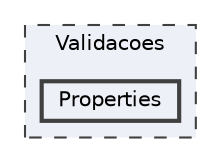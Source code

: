 digraph "Validacoes/Properties"
{
 // LATEX_PDF_SIZE
  bgcolor="transparent";
  edge [fontname=Helvetica,fontsize=10,labelfontname=Helvetica,labelfontsize=10];
  node [fontname=Helvetica,fontsize=10,shape=box,height=0.2,width=0.4];
  compound=true
  subgraph clusterdir_fa1c4c2e7d53f928530c89cf93ac2ec2 {
    graph [ bgcolor="#edf0f7", pencolor="grey25", label="Validacoes", fontname=Helvetica,fontsize=10 style="filled,dashed", URL="dir_fa1c4c2e7d53f928530c89cf93ac2ec2.html",tooltip=""]
  dir_11c5d7fe0ad24a4135fc99e5a9539dde [label="Properties", fillcolor="#edf0f7", color="grey25", style="filled,bold", URL="dir_11c5d7fe0ad24a4135fc99e5a9539dde.html",tooltip=""];
  }
}

